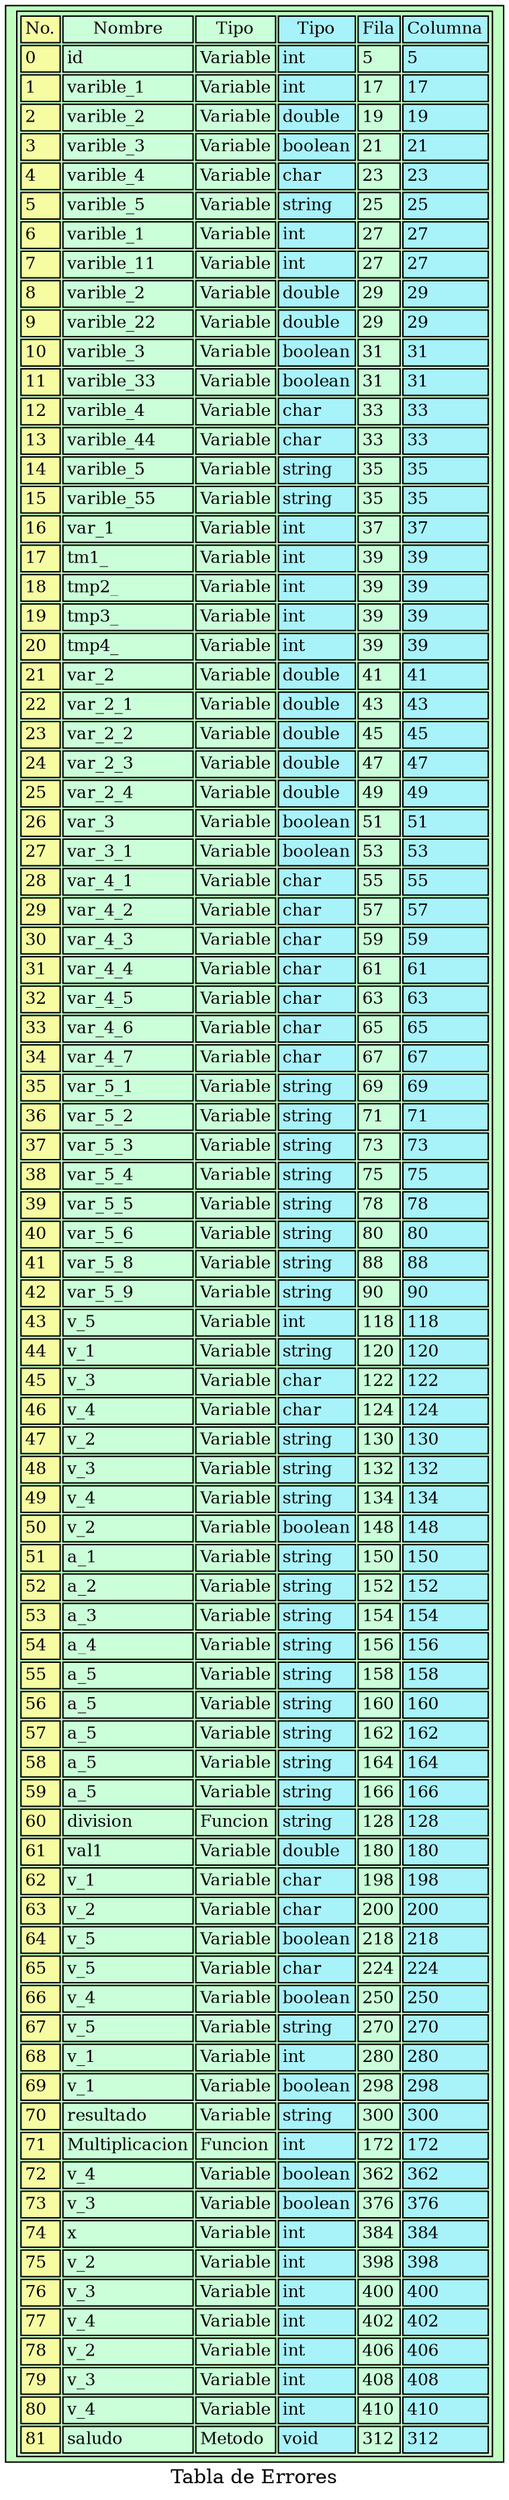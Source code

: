 digraph G {
graph[dpi = 200]
node[shape=box fontsize=12 fillcolor="darkseagreen1" style="filled"];
label="Tabla de Errores";
nodo [ label = <
<table border="1">
<tr>
<td align="text" bgcolor="#f5fca2">No.</td>
<td align="text" bgcolor="#cbffd9">Nombre</td>
<td align="text" bgcolor="#cbffd9">Tipo</td>
<td align="text" bgcolor="#a8f2f9">Tipo</td>
<td align="text" bgcolor="#a8f2f9">Fila</td>
<td align="text" bgcolor="#a8f2f9">Columna</td>
</tr><tr>
<td align="text" bgcolor="#f5fca2">0<br align="left"/></td><td align="text" bgcolor="#cbffd9">id<br align="left"/></td><td align="text" bgcolor="#cbffd9">Variable<br align="left"/></td><td align="text" bgcolor="#a8f2f9">int<br align="left"/></td><td align="text" bgcolor="#cbffd9">5<br align="left"/></td><td align="text" bgcolor="#a8f2f9">5<br align="left"/></td></tr><tr>
<td align="text" bgcolor="#f5fca2">1<br align="left"/></td><td align="text" bgcolor="#cbffd9">varible_1<br align="left"/></td><td align="text" bgcolor="#cbffd9">Variable<br align="left"/></td><td align="text" bgcolor="#a8f2f9">int<br align="left"/></td><td align="text" bgcolor="#cbffd9">17<br align="left"/></td><td align="text" bgcolor="#a8f2f9">17<br align="left"/></td></tr><tr>
<td align="text" bgcolor="#f5fca2">2<br align="left"/></td><td align="text" bgcolor="#cbffd9">varible_2<br align="left"/></td><td align="text" bgcolor="#cbffd9">Variable<br align="left"/></td><td align="text" bgcolor="#a8f2f9">double<br align="left"/></td><td align="text" bgcolor="#cbffd9">19<br align="left"/></td><td align="text" bgcolor="#a8f2f9">19<br align="left"/></td></tr><tr>
<td align="text" bgcolor="#f5fca2">3<br align="left"/></td><td align="text" bgcolor="#cbffd9">varible_3<br align="left"/></td><td align="text" bgcolor="#cbffd9">Variable<br align="left"/></td><td align="text" bgcolor="#a8f2f9">boolean<br align="left"/></td><td align="text" bgcolor="#cbffd9">21<br align="left"/></td><td align="text" bgcolor="#a8f2f9">21<br align="left"/></td></tr><tr>
<td align="text" bgcolor="#f5fca2">4<br align="left"/></td><td align="text" bgcolor="#cbffd9">varible_4<br align="left"/></td><td align="text" bgcolor="#cbffd9">Variable<br align="left"/></td><td align="text" bgcolor="#a8f2f9">char<br align="left"/></td><td align="text" bgcolor="#cbffd9">23<br align="left"/></td><td align="text" bgcolor="#a8f2f9">23<br align="left"/></td></tr><tr>
<td align="text" bgcolor="#f5fca2">5<br align="left"/></td><td align="text" bgcolor="#cbffd9">varible_5<br align="left"/></td><td align="text" bgcolor="#cbffd9">Variable<br align="left"/></td><td align="text" bgcolor="#a8f2f9">string<br align="left"/></td><td align="text" bgcolor="#cbffd9">25<br align="left"/></td><td align="text" bgcolor="#a8f2f9">25<br align="left"/></td></tr><tr>
<td align="text" bgcolor="#f5fca2">6<br align="left"/></td><td align="text" bgcolor="#cbffd9">varible_1<br align="left"/></td><td align="text" bgcolor="#cbffd9">Variable<br align="left"/></td><td align="text" bgcolor="#a8f2f9">int<br align="left"/></td><td align="text" bgcolor="#cbffd9">27<br align="left"/></td><td align="text" bgcolor="#a8f2f9">27<br align="left"/></td></tr><tr>
<td align="text" bgcolor="#f5fca2">7<br align="left"/></td><td align="text" bgcolor="#cbffd9">varible_11<br align="left"/></td><td align="text" bgcolor="#cbffd9">Variable<br align="left"/></td><td align="text" bgcolor="#a8f2f9">int<br align="left"/></td><td align="text" bgcolor="#cbffd9">27<br align="left"/></td><td align="text" bgcolor="#a8f2f9">27<br align="left"/></td></tr><tr>
<td align="text" bgcolor="#f5fca2">8<br align="left"/></td><td align="text" bgcolor="#cbffd9">varible_2<br align="left"/></td><td align="text" bgcolor="#cbffd9">Variable<br align="left"/></td><td align="text" bgcolor="#a8f2f9">double<br align="left"/></td><td align="text" bgcolor="#cbffd9">29<br align="left"/></td><td align="text" bgcolor="#a8f2f9">29<br align="left"/></td></tr><tr>
<td align="text" bgcolor="#f5fca2">9<br align="left"/></td><td align="text" bgcolor="#cbffd9">varible_22<br align="left"/></td><td align="text" bgcolor="#cbffd9">Variable<br align="left"/></td><td align="text" bgcolor="#a8f2f9">double<br align="left"/></td><td align="text" bgcolor="#cbffd9">29<br align="left"/></td><td align="text" bgcolor="#a8f2f9">29<br align="left"/></td></tr><tr>
<td align="text" bgcolor="#f5fca2">10<br align="left"/></td><td align="text" bgcolor="#cbffd9">varible_3<br align="left"/></td><td align="text" bgcolor="#cbffd9">Variable<br align="left"/></td><td align="text" bgcolor="#a8f2f9">boolean<br align="left"/></td><td align="text" bgcolor="#cbffd9">31<br align="left"/></td><td align="text" bgcolor="#a8f2f9">31<br align="left"/></td></tr><tr>
<td align="text" bgcolor="#f5fca2">11<br align="left"/></td><td align="text" bgcolor="#cbffd9">varible_33<br align="left"/></td><td align="text" bgcolor="#cbffd9">Variable<br align="left"/></td><td align="text" bgcolor="#a8f2f9">boolean<br align="left"/></td><td align="text" bgcolor="#cbffd9">31<br align="left"/></td><td align="text" bgcolor="#a8f2f9">31<br align="left"/></td></tr><tr>
<td align="text" bgcolor="#f5fca2">12<br align="left"/></td><td align="text" bgcolor="#cbffd9">varible_4<br align="left"/></td><td align="text" bgcolor="#cbffd9">Variable<br align="left"/></td><td align="text" bgcolor="#a8f2f9">char<br align="left"/></td><td align="text" bgcolor="#cbffd9">33<br align="left"/></td><td align="text" bgcolor="#a8f2f9">33<br align="left"/></td></tr><tr>
<td align="text" bgcolor="#f5fca2">13<br align="left"/></td><td align="text" bgcolor="#cbffd9">varible_44<br align="left"/></td><td align="text" bgcolor="#cbffd9">Variable<br align="left"/></td><td align="text" bgcolor="#a8f2f9">char<br align="left"/></td><td align="text" bgcolor="#cbffd9">33<br align="left"/></td><td align="text" bgcolor="#a8f2f9">33<br align="left"/></td></tr><tr>
<td align="text" bgcolor="#f5fca2">14<br align="left"/></td><td align="text" bgcolor="#cbffd9">varible_5<br align="left"/></td><td align="text" bgcolor="#cbffd9">Variable<br align="left"/></td><td align="text" bgcolor="#a8f2f9">string<br align="left"/></td><td align="text" bgcolor="#cbffd9">35<br align="left"/></td><td align="text" bgcolor="#a8f2f9">35<br align="left"/></td></tr><tr>
<td align="text" bgcolor="#f5fca2">15<br align="left"/></td><td align="text" bgcolor="#cbffd9">varible_55<br align="left"/></td><td align="text" bgcolor="#cbffd9">Variable<br align="left"/></td><td align="text" bgcolor="#a8f2f9">string<br align="left"/></td><td align="text" bgcolor="#cbffd9">35<br align="left"/></td><td align="text" bgcolor="#a8f2f9">35<br align="left"/></td></tr><tr>
<td align="text" bgcolor="#f5fca2">16<br align="left"/></td><td align="text" bgcolor="#cbffd9">var_1<br align="left"/></td><td align="text" bgcolor="#cbffd9">Variable<br align="left"/></td><td align="text" bgcolor="#a8f2f9">int<br align="left"/></td><td align="text" bgcolor="#cbffd9">37<br align="left"/></td><td align="text" bgcolor="#a8f2f9">37<br align="left"/></td></tr><tr>
<td align="text" bgcolor="#f5fca2">17<br align="left"/></td><td align="text" bgcolor="#cbffd9">tm1_<br align="left"/></td><td align="text" bgcolor="#cbffd9">Variable<br align="left"/></td><td align="text" bgcolor="#a8f2f9">int<br align="left"/></td><td align="text" bgcolor="#cbffd9">39<br align="left"/></td><td align="text" bgcolor="#a8f2f9">39<br align="left"/></td></tr><tr>
<td align="text" bgcolor="#f5fca2">18<br align="left"/></td><td align="text" bgcolor="#cbffd9">tmp2_<br align="left"/></td><td align="text" bgcolor="#cbffd9">Variable<br align="left"/></td><td align="text" bgcolor="#a8f2f9">int<br align="left"/></td><td align="text" bgcolor="#cbffd9">39<br align="left"/></td><td align="text" bgcolor="#a8f2f9">39<br align="left"/></td></tr><tr>
<td align="text" bgcolor="#f5fca2">19<br align="left"/></td><td align="text" bgcolor="#cbffd9">tmp3_<br align="left"/></td><td align="text" bgcolor="#cbffd9">Variable<br align="left"/></td><td align="text" bgcolor="#a8f2f9">int<br align="left"/></td><td align="text" bgcolor="#cbffd9">39<br align="left"/></td><td align="text" bgcolor="#a8f2f9">39<br align="left"/></td></tr><tr>
<td align="text" bgcolor="#f5fca2">20<br align="left"/></td><td align="text" bgcolor="#cbffd9">tmp4_<br align="left"/></td><td align="text" bgcolor="#cbffd9">Variable<br align="left"/></td><td align="text" bgcolor="#a8f2f9">int<br align="left"/></td><td align="text" bgcolor="#cbffd9">39<br align="left"/></td><td align="text" bgcolor="#a8f2f9">39<br align="left"/></td></tr><tr>
<td align="text" bgcolor="#f5fca2">21<br align="left"/></td><td align="text" bgcolor="#cbffd9">var_2<br align="left"/></td><td align="text" bgcolor="#cbffd9">Variable<br align="left"/></td><td align="text" bgcolor="#a8f2f9">double<br align="left"/></td><td align="text" bgcolor="#cbffd9">41<br align="left"/></td><td align="text" bgcolor="#a8f2f9">41<br align="left"/></td></tr><tr>
<td align="text" bgcolor="#f5fca2">22<br align="left"/></td><td align="text" bgcolor="#cbffd9">var_2_1<br align="left"/></td><td align="text" bgcolor="#cbffd9">Variable<br align="left"/></td><td align="text" bgcolor="#a8f2f9">double<br align="left"/></td><td align="text" bgcolor="#cbffd9">43<br align="left"/></td><td align="text" bgcolor="#a8f2f9">43<br align="left"/></td></tr><tr>
<td align="text" bgcolor="#f5fca2">23<br align="left"/></td><td align="text" bgcolor="#cbffd9">var_2_2<br align="left"/></td><td align="text" bgcolor="#cbffd9">Variable<br align="left"/></td><td align="text" bgcolor="#a8f2f9">double<br align="left"/></td><td align="text" bgcolor="#cbffd9">45<br align="left"/></td><td align="text" bgcolor="#a8f2f9">45<br align="left"/></td></tr><tr>
<td align="text" bgcolor="#f5fca2">24<br align="left"/></td><td align="text" bgcolor="#cbffd9">var_2_3<br align="left"/></td><td align="text" bgcolor="#cbffd9">Variable<br align="left"/></td><td align="text" bgcolor="#a8f2f9">double<br align="left"/></td><td align="text" bgcolor="#cbffd9">47<br align="left"/></td><td align="text" bgcolor="#a8f2f9">47<br align="left"/></td></tr><tr>
<td align="text" bgcolor="#f5fca2">25<br align="left"/></td><td align="text" bgcolor="#cbffd9">var_2_4<br align="left"/></td><td align="text" bgcolor="#cbffd9">Variable<br align="left"/></td><td align="text" bgcolor="#a8f2f9">double<br align="left"/></td><td align="text" bgcolor="#cbffd9">49<br align="left"/></td><td align="text" bgcolor="#a8f2f9">49<br align="left"/></td></tr><tr>
<td align="text" bgcolor="#f5fca2">26<br align="left"/></td><td align="text" bgcolor="#cbffd9">var_3<br align="left"/></td><td align="text" bgcolor="#cbffd9">Variable<br align="left"/></td><td align="text" bgcolor="#a8f2f9">boolean<br align="left"/></td><td align="text" bgcolor="#cbffd9">51<br align="left"/></td><td align="text" bgcolor="#a8f2f9">51<br align="left"/></td></tr><tr>
<td align="text" bgcolor="#f5fca2">27<br align="left"/></td><td align="text" bgcolor="#cbffd9">var_3_1<br align="left"/></td><td align="text" bgcolor="#cbffd9">Variable<br align="left"/></td><td align="text" bgcolor="#a8f2f9">boolean<br align="left"/></td><td align="text" bgcolor="#cbffd9">53<br align="left"/></td><td align="text" bgcolor="#a8f2f9">53<br align="left"/></td></tr><tr>
<td align="text" bgcolor="#f5fca2">28<br align="left"/></td><td align="text" bgcolor="#cbffd9">var_4_1<br align="left"/></td><td align="text" bgcolor="#cbffd9">Variable<br align="left"/></td><td align="text" bgcolor="#a8f2f9">char<br align="left"/></td><td align="text" bgcolor="#cbffd9">55<br align="left"/></td><td align="text" bgcolor="#a8f2f9">55<br align="left"/></td></tr><tr>
<td align="text" bgcolor="#f5fca2">29<br align="left"/></td><td align="text" bgcolor="#cbffd9">var_4_2<br align="left"/></td><td align="text" bgcolor="#cbffd9">Variable<br align="left"/></td><td align="text" bgcolor="#a8f2f9">char<br align="left"/></td><td align="text" bgcolor="#cbffd9">57<br align="left"/></td><td align="text" bgcolor="#a8f2f9">57<br align="left"/></td></tr><tr>
<td align="text" bgcolor="#f5fca2">30<br align="left"/></td><td align="text" bgcolor="#cbffd9">var_4_3<br align="left"/></td><td align="text" bgcolor="#cbffd9">Variable<br align="left"/></td><td align="text" bgcolor="#a8f2f9">char<br align="left"/></td><td align="text" bgcolor="#cbffd9">59<br align="left"/></td><td align="text" bgcolor="#a8f2f9">59<br align="left"/></td></tr><tr>
<td align="text" bgcolor="#f5fca2">31<br align="left"/></td><td align="text" bgcolor="#cbffd9">var_4_4<br align="left"/></td><td align="text" bgcolor="#cbffd9">Variable<br align="left"/></td><td align="text" bgcolor="#a8f2f9">char<br align="left"/></td><td align="text" bgcolor="#cbffd9">61<br align="left"/></td><td align="text" bgcolor="#a8f2f9">61<br align="left"/></td></tr><tr>
<td align="text" bgcolor="#f5fca2">32<br align="left"/></td><td align="text" bgcolor="#cbffd9">var_4_5<br align="left"/></td><td align="text" bgcolor="#cbffd9">Variable<br align="left"/></td><td align="text" bgcolor="#a8f2f9">char<br align="left"/></td><td align="text" bgcolor="#cbffd9">63<br align="left"/></td><td align="text" bgcolor="#a8f2f9">63<br align="left"/></td></tr><tr>
<td align="text" bgcolor="#f5fca2">33<br align="left"/></td><td align="text" bgcolor="#cbffd9">var_4_6<br align="left"/></td><td align="text" bgcolor="#cbffd9">Variable<br align="left"/></td><td align="text" bgcolor="#a8f2f9">char<br align="left"/></td><td align="text" bgcolor="#cbffd9">65<br align="left"/></td><td align="text" bgcolor="#a8f2f9">65<br align="left"/></td></tr><tr>
<td align="text" bgcolor="#f5fca2">34<br align="left"/></td><td align="text" bgcolor="#cbffd9">var_4_7<br align="left"/></td><td align="text" bgcolor="#cbffd9">Variable<br align="left"/></td><td align="text" bgcolor="#a8f2f9">char<br align="left"/></td><td align="text" bgcolor="#cbffd9">67<br align="left"/></td><td align="text" bgcolor="#a8f2f9">67<br align="left"/></td></tr><tr>
<td align="text" bgcolor="#f5fca2">35<br align="left"/></td><td align="text" bgcolor="#cbffd9">var_5_1<br align="left"/></td><td align="text" bgcolor="#cbffd9">Variable<br align="left"/></td><td align="text" bgcolor="#a8f2f9">string<br align="left"/></td><td align="text" bgcolor="#cbffd9">69<br align="left"/></td><td align="text" bgcolor="#a8f2f9">69<br align="left"/></td></tr><tr>
<td align="text" bgcolor="#f5fca2">36<br align="left"/></td><td align="text" bgcolor="#cbffd9">var_5_2<br align="left"/></td><td align="text" bgcolor="#cbffd9">Variable<br align="left"/></td><td align="text" bgcolor="#a8f2f9">string<br align="left"/></td><td align="text" bgcolor="#cbffd9">71<br align="left"/></td><td align="text" bgcolor="#a8f2f9">71<br align="left"/></td></tr><tr>
<td align="text" bgcolor="#f5fca2">37<br align="left"/></td><td align="text" bgcolor="#cbffd9">var_5_3<br align="left"/></td><td align="text" bgcolor="#cbffd9">Variable<br align="left"/></td><td align="text" bgcolor="#a8f2f9">string<br align="left"/></td><td align="text" bgcolor="#cbffd9">73<br align="left"/></td><td align="text" bgcolor="#a8f2f9">73<br align="left"/></td></tr><tr>
<td align="text" bgcolor="#f5fca2">38<br align="left"/></td><td align="text" bgcolor="#cbffd9">var_5_4<br align="left"/></td><td align="text" bgcolor="#cbffd9">Variable<br align="left"/></td><td align="text" bgcolor="#a8f2f9">string<br align="left"/></td><td align="text" bgcolor="#cbffd9">75<br align="left"/></td><td align="text" bgcolor="#a8f2f9">75<br align="left"/></td></tr><tr>
<td align="text" bgcolor="#f5fca2">39<br align="left"/></td><td align="text" bgcolor="#cbffd9">var_5_5<br align="left"/></td><td align="text" bgcolor="#cbffd9">Variable<br align="left"/></td><td align="text" bgcolor="#a8f2f9">string<br align="left"/></td><td align="text" bgcolor="#cbffd9">78<br align="left"/></td><td align="text" bgcolor="#a8f2f9">78<br align="left"/></td></tr><tr>
<td align="text" bgcolor="#f5fca2">40<br align="left"/></td><td align="text" bgcolor="#cbffd9">var_5_6<br align="left"/></td><td align="text" bgcolor="#cbffd9">Variable<br align="left"/></td><td align="text" bgcolor="#a8f2f9">string<br align="left"/></td><td align="text" bgcolor="#cbffd9">80<br align="left"/></td><td align="text" bgcolor="#a8f2f9">80<br align="left"/></td></tr><tr>
<td align="text" bgcolor="#f5fca2">41<br align="left"/></td><td align="text" bgcolor="#cbffd9">var_5_8<br align="left"/></td><td align="text" bgcolor="#cbffd9">Variable<br align="left"/></td><td align="text" bgcolor="#a8f2f9">string<br align="left"/></td><td align="text" bgcolor="#cbffd9">88<br align="left"/></td><td align="text" bgcolor="#a8f2f9">88<br align="left"/></td></tr><tr>
<td align="text" bgcolor="#f5fca2">42<br align="left"/></td><td align="text" bgcolor="#cbffd9">var_5_9<br align="left"/></td><td align="text" bgcolor="#cbffd9">Variable<br align="left"/></td><td align="text" bgcolor="#a8f2f9">string<br align="left"/></td><td align="text" bgcolor="#cbffd9">90<br align="left"/></td><td align="text" bgcolor="#a8f2f9">90<br align="left"/></td></tr><tr>
<td align="text" bgcolor="#f5fca2">43<br align="left"/></td><td align="text" bgcolor="#cbffd9">v_5<br align="left"/></td><td align="text" bgcolor="#cbffd9">Variable<br align="left"/></td><td align="text" bgcolor="#a8f2f9">int<br align="left"/></td><td align="text" bgcolor="#cbffd9">118<br align="left"/></td><td align="text" bgcolor="#a8f2f9">118<br align="left"/></td></tr><tr>
<td align="text" bgcolor="#f5fca2">44<br align="left"/></td><td align="text" bgcolor="#cbffd9">v_1<br align="left"/></td><td align="text" bgcolor="#cbffd9">Variable<br align="left"/></td><td align="text" bgcolor="#a8f2f9">string<br align="left"/></td><td align="text" bgcolor="#cbffd9">120<br align="left"/></td><td align="text" bgcolor="#a8f2f9">120<br align="left"/></td></tr><tr>
<td align="text" bgcolor="#f5fca2">45<br align="left"/></td><td align="text" bgcolor="#cbffd9">v_3<br align="left"/></td><td align="text" bgcolor="#cbffd9">Variable<br align="left"/></td><td align="text" bgcolor="#a8f2f9">char<br align="left"/></td><td align="text" bgcolor="#cbffd9">122<br align="left"/></td><td align="text" bgcolor="#a8f2f9">122<br align="left"/></td></tr><tr>
<td align="text" bgcolor="#f5fca2">46<br align="left"/></td><td align="text" bgcolor="#cbffd9">v_4<br align="left"/></td><td align="text" bgcolor="#cbffd9">Variable<br align="left"/></td><td align="text" bgcolor="#a8f2f9">char<br align="left"/></td><td align="text" bgcolor="#cbffd9">124<br align="left"/></td><td align="text" bgcolor="#a8f2f9">124<br align="left"/></td></tr><tr>
<td align="text" bgcolor="#f5fca2">47<br align="left"/></td><td align="text" bgcolor="#cbffd9">v_2<br align="left"/></td><td align="text" bgcolor="#cbffd9">Variable<br align="left"/></td><td align="text" bgcolor="#a8f2f9">string<br align="left"/></td><td align="text" bgcolor="#cbffd9">130<br align="left"/></td><td align="text" bgcolor="#a8f2f9">130<br align="left"/></td></tr><tr>
<td align="text" bgcolor="#f5fca2">48<br align="left"/></td><td align="text" bgcolor="#cbffd9">v_3<br align="left"/></td><td align="text" bgcolor="#cbffd9">Variable<br align="left"/></td><td align="text" bgcolor="#a8f2f9">string<br align="left"/></td><td align="text" bgcolor="#cbffd9">132<br align="left"/></td><td align="text" bgcolor="#a8f2f9">132<br align="left"/></td></tr><tr>
<td align="text" bgcolor="#f5fca2">49<br align="left"/></td><td align="text" bgcolor="#cbffd9">v_4<br align="left"/></td><td align="text" bgcolor="#cbffd9">Variable<br align="left"/></td><td align="text" bgcolor="#a8f2f9">string<br align="left"/></td><td align="text" bgcolor="#cbffd9">134<br align="left"/></td><td align="text" bgcolor="#a8f2f9">134<br align="left"/></td></tr><tr>
<td align="text" bgcolor="#f5fca2">50<br align="left"/></td><td align="text" bgcolor="#cbffd9">v_2<br align="left"/></td><td align="text" bgcolor="#cbffd9">Variable<br align="left"/></td><td align="text" bgcolor="#a8f2f9">boolean<br align="left"/></td><td align="text" bgcolor="#cbffd9">148<br align="left"/></td><td align="text" bgcolor="#a8f2f9">148<br align="left"/></td></tr><tr>
<td align="text" bgcolor="#f5fca2">51<br align="left"/></td><td align="text" bgcolor="#cbffd9">a_1<br align="left"/></td><td align="text" bgcolor="#cbffd9">Variable<br align="left"/></td><td align="text" bgcolor="#a8f2f9">string<br align="left"/></td><td align="text" bgcolor="#cbffd9">150<br align="left"/></td><td align="text" bgcolor="#a8f2f9">150<br align="left"/></td></tr><tr>
<td align="text" bgcolor="#f5fca2">52<br align="left"/></td><td align="text" bgcolor="#cbffd9">a_2<br align="left"/></td><td align="text" bgcolor="#cbffd9">Variable<br align="left"/></td><td align="text" bgcolor="#a8f2f9">string<br align="left"/></td><td align="text" bgcolor="#cbffd9">152<br align="left"/></td><td align="text" bgcolor="#a8f2f9">152<br align="left"/></td></tr><tr>
<td align="text" bgcolor="#f5fca2">53<br align="left"/></td><td align="text" bgcolor="#cbffd9">a_3<br align="left"/></td><td align="text" bgcolor="#cbffd9">Variable<br align="left"/></td><td align="text" bgcolor="#a8f2f9">string<br align="left"/></td><td align="text" bgcolor="#cbffd9">154<br align="left"/></td><td align="text" bgcolor="#a8f2f9">154<br align="left"/></td></tr><tr>
<td align="text" bgcolor="#f5fca2">54<br align="left"/></td><td align="text" bgcolor="#cbffd9">a_4<br align="left"/></td><td align="text" bgcolor="#cbffd9">Variable<br align="left"/></td><td align="text" bgcolor="#a8f2f9">string<br align="left"/></td><td align="text" bgcolor="#cbffd9">156<br align="left"/></td><td align="text" bgcolor="#a8f2f9">156<br align="left"/></td></tr><tr>
<td align="text" bgcolor="#f5fca2">55<br align="left"/></td><td align="text" bgcolor="#cbffd9">a_5<br align="left"/></td><td align="text" bgcolor="#cbffd9">Variable<br align="left"/></td><td align="text" bgcolor="#a8f2f9">string<br align="left"/></td><td align="text" bgcolor="#cbffd9">158<br align="left"/></td><td align="text" bgcolor="#a8f2f9">158<br align="left"/></td></tr><tr>
<td align="text" bgcolor="#f5fca2">56<br align="left"/></td><td align="text" bgcolor="#cbffd9">a_5<br align="left"/></td><td align="text" bgcolor="#cbffd9">Variable<br align="left"/></td><td align="text" bgcolor="#a8f2f9">string<br align="left"/></td><td align="text" bgcolor="#cbffd9">160<br align="left"/></td><td align="text" bgcolor="#a8f2f9">160<br align="left"/></td></tr><tr>
<td align="text" bgcolor="#f5fca2">57<br align="left"/></td><td align="text" bgcolor="#cbffd9">a_5<br align="left"/></td><td align="text" bgcolor="#cbffd9">Variable<br align="left"/></td><td align="text" bgcolor="#a8f2f9">string<br align="left"/></td><td align="text" bgcolor="#cbffd9">162<br align="left"/></td><td align="text" bgcolor="#a8f2f9">162<br align="left"/></td></tr><tr>
<td align="text" bgcolor="#f5fca2">58<br align="left"/></td><td align="text" bgcolor="#cbffd9">a_5<br align="left"/></td><td align="text" bgcolor="#cbffd9">Variable<br align="left"/></td><td align="text" bgcolor="#a8f2f9">string<br align="left"/></td><td align="text" bgcolor="#cbffd9">164<br align="left"/></td><td align="text" bgcolor="#a8f2f9">164<br align="left"/></td></tr><tr>
<td align="text" bgcolor="#f5fca2">59<br align="left"/></td><td align="text" bgcolor="#cbffd9">a_5<br align="left"/></td><td align="text" bgcolor="#cbffd9">Variable<br align="left"/></td><td align="text" bgcolor="#a8f2f9">string<br align="left"/></td><td align="text" bgcolor="#cbffd9">166<br align="left"/></td><td align="text" bgcolor="#a8f2f9">166<br align="left"/></td></tr><tr>
<td align="text" bgcolor="#f5fca2">60<br align="left"/></td><td align="text" bgcolor="#cbffd9">division<br align="left"/></td><td align="text" bgcolor="#cbffd9">Funcion<br align="left"/></td><td align="text" bgcolor="#a8f2f9">string<br align="left"/></td><td align="text" bgcolor="#cbffd9">128<br align="left"/></td><td align="text" bgcolor="#a8f2f9">128<br align="left"/></td></tr><tr>
<td align="text" bgcolor="#f5fca2">61<br align="left"/></td><td align="text" bgcolor="#cbffd9">val1<br align="left"/></td><td align="text" bgcolor="#cbffd9">Variable<br align="left"/></td><td align="text" bgcolor="#a8f2f9">double<br align="left"/></td><td align="text" bgcolor="#cbffd9">180<br align="left"/></td><td align="text" bgcolor="#a8f2f9">180<br align="left"/></td></tr><tr>
<td align="text" bgcolor="#f5fca2">62<br align="left"/></td><td align="text" bgcolor="#cbffd9">v_1<br align="left"/></td><td align="text" bgcolor="#cbffd9">Variable<br align="left"/></td><td align="text" bgcolor="#a8f2f9">char<br align="left"/></td><td align="text" bgcolor="#cbffd9">198<br align="left"/></td><td align="text" bgcolor="#a8f2f9">198<br align="left"/></td></tr><tr>
<td align="text" bgcolor="#f5fca2">63<br align="left"/></td><td align="text" bgcolor="#cbffd9">v_2<br align="left"/></td><td align="text" bgcolor="#cbffd9">Variable<br align="left"/></td><td align="text" bgcolor="#a8f2f9">char<br align="left"/></td><td align="text" bgcolor="#cbffd9">200<br align="left"/></td><td align="text" bgcolor="#a8f2f9">200<br align="left"/></td></tr><tr>
<td align="text" bgcolor="#f5fca2">64<br align="left"/></td><td align="text" bgcolor="#cbffd9">v_5<br align="left"/></td><td align="text" bgcolor="#cbffd9">Variable<br align="left"/></td><td align="text" bgcolor="#a8f2f9">boolean<br align="left"/></td><td align="text" bgcolor="#cbffd9">218<br align="left"/></td><td align="text" bgcolor="#a8f2f9">218<br align="left"/></td></tr><tr>
<td align="text" bgcolor="#f5fca2">65<br align="left"/></td><td align="text" bgcolor="#cbffd9">v_5<br align="left"/></td><td align="text" bgcolor="#cbffd9">Variable<br align="left"/></td><td align="text" bgcolor="#a8f2f9">char<br align="left"/></td><td align="text" bgcolor="#cbffd9">224<br align="left"/></td><td align="text" bgcolor="#a8f2f9">224<br align="left"/></td></tr><tr>
<td align="text" bgcolor="#f5fca2">66<br align="left"/></td><td align="text" bgcolor="#cbffd9">v_4<br align="left"/></td><td align="text" bgcolor="#cbffd9">Variable<br align="left"/></td><td align="text" bgcolor="#a8f2f9">boolean<br align="left"/></td><td align="text" bgcolor="#cbffd9">250<br align="left"/></td><td align="text" bgcolor="#a8f2f9">250<br align="left"/></td></tr><tr>
<td align="text" bgcolor="#f5fca2">67<br align="left"/></td><td align="text" bgcolor="#cbffd9">v_5<br align="left"/></td><td align="text" bgcolor="#cbffd9">Variable<br align="left"/></td><td align="text" bgcolor="#a8f2f9">string<br align="left"/></td><td align="text" bgcolor="#cbffd9">270<br align="left"/></td><td align="text" bgcolor="#a8f2f9">270<br align="left"/></td></tr><tr>
<td align="text" bgcolor="#f5fca2">68<br align="left"/></td><td align="text" bgcolor="#cbffd9">v_1<br align="left"/></td><td align="text" bgcolor="#cbffd9">Variable<br align="left"/></td><td align="text" bgcolor="#a8f2f9">int<br align="left"/></td><td align="text" bgcolor="#cbffd9">280<br align="left"/></td><td align="text" bgcolor="#a8f2f9">280<br align="left"/></td></tr><tr>
<td align="text" bgcolor="#f5fca2">69<br align="left"/></td><td align="text" bgcolor="#cbffd9">v_1<br align="left"/></td><td align="text" bgcolor="#cbffd9">Variable<br align="left"/></td><td align="text" bgcolor="#a8f2f9">boolean<br align="left"/></td><td align="text" bgcolor="#cbffd9">298<br align="left"/></td><td align="text" bgcolor="#a8f2f9">298<br align="left"/></td></tr><tr>
<td align="text" bgcolor="#f5fca2">70<br align="left"/></td><td align="text" bgcolor="#cbffd9">resultado<br align="left"/></td><td align="text" bgcolor="#cbffd9">Variable<br align="left"/></td><td align="text" bgcolor="#a8f2f9">string<br align="left"/></td><td align="text" bgcolor="#cbffd9">300<br align="left"/></td><td align="text" bgcolor="#a8f2f9">300<br align="left"/></td></tr><tr>
<td align="text" bgcolor="#f5fca2">71<br align="left"/></td><td align="text" bgcolor="#cbffd9">Multiplicacion<br align="left"/></td><td align="text" bgcolor="#cbffd9">Funcion<br align="left"/></td><td align="text" bgcolor="#a8f2f9">int<br align="left"/></td><td align="text" bgcolor="#cbffd9">172<br align="left"/></td><td align="text" bgcolor="#a8f2f9">172<br align="left"/></td></tr><tr>
<td align="text" bgcolor="#f5fca2">72<br align="left"/></td><td align="text" bgcolor="#cbffd9">v_4<br align="left"/></td><td align="text" bgcolor="#cbffd9">Variable<br align="left"/></td><td align="text" bgcolor="#a8f2f9">boolean<br align="left"/></td><td align="text" bgcolor="#cbffd9">362<br align="left"/></td><td align="text" bgcolor="#a8f2f9">362<br align="left"/></td></tr><tr>
<td align="text" bgcolor="#f5fca2">73<br align="left"/></td><td align="text" bgcolor="#cbffd9">v_3<br align="left"/></td><td align="text" bgcolor="#cbffd9">Variable<br align="left"/></td><td align="text" bgcolor="#a8f2f9">boolean<br align="left"/></td><td align="text" bgcolor="#cbffd9">376<br align="left"/></td><td align="text" bgcolor="#a8f2f9">376<br align="left"/></td></tr><tr>
<td align="text" bgcolor="#f5fca2">74<br align="left"/></td><td align="text" bgcolor="#cbffd9">x<br align="left"/></td><td align="text" bgcolor="#cbffd9">Variable<br align="left"/></td><td align="text" bgcolor="#a8f2f9">int<br align="left"/></td><td align="text" bgcolor="#cbffd9">384<br align="left"/></td><td align="text" bgcolor="#a8f2f9">384<br align="left"/></td></tr><tr>
<td align="text" bgcolor="#f5fca2">75<br align="left"/></td><td align="text" bgcolor="#cbffd9">v_2<br align="left"/></td><td align="text" bgcolor="#cbffd9">Variable<br align="left"/></td><td align="text" bgcolor="#a8f2f9">int<br align="left"/></td><td align="text" bgcolor="#cbffd9">398<br align="left"/></td><td align="text" bgcolor="#a8f2f9">398<br align="left"/></td></tr><tr>
<td align="text" bgcolor="#f5fca2">76<br align="left"/></td><td align="text" bgcolor="#cbffd9">v_3<br align="left"/></td><td align="text" bgcolor="#cbffd9">Variable<br align="left"/></td><td align="text" bgcolor="#a8f2f9">int<br align="left"/></td><td align="text" bgcolor="#cbffd9">400<br align="left"/></td><td align="text" bgcolor="#a8f2f9">400<br align="left"/></td></tr><tr>
<td align="text" bgcolor="#f5fca2">77<br align="left"/></td><td align="text" bgcolor="#cbffd9">v_4<br align="left"/></td><td align="text" bgcolor="#cbffd9">Variable<br align="left"/></td><td align="text" bgcolor="#a8f2f9">int<br align="left"/></td><td align="text" bgcolor="#cbffd9">402<br align="left"/></td><td align="text" bgcolor="#a8f2f9">402<br align="left"/></td></tr><tr>
<td align="text" bgcolor="#f5fca2">78<br align="left"/></td><td align="text" bgcolor="#cbffd9">v_2<br align="left"/></td><td align="text" bgcolor="#cbffd9">Variable<br align="left"/></td><td align="text" bgcolor="#a8f2f9">int<br align="left"/></td><td align="text" bgcolor="#cbffd9">406<br align="left"/></td><td align="text" bgcolor="#a8f2f9">406<br align="left"/></td></tr><tr>
<td align="text" bgcolor="#f5fca2">79<br align="left"/></td><td align="text" bgcolor="#cbffd9">v_3<br align="left"/></td><td align="text" bgcolor="#cbffd9">Variable<br align="left"/></td><td align="text" bgcolor="#a8f2f9">int<br align="left"/></td><td align="text" bgcolor="#cbffd9">408<br align="left"/></td><td align="text" bgcolor="#a8f2f9">408<br align="left"/></td></tr><tr>
<td align="text" bgcolor="#f5fca2">80<br align="left"/></td><td align="text" bgcolor="#cbffd9">v_4<br align="left"/></td><td align="text" bgcolor="#cbffd9">Variable<br align="left"/></td><td align="text" bgcolor="#a8f2f9">int<br align="left"/></td><td align="text" bgcolor="#cbffd9">410<br align="left"/></td><td align="text" bgcolor="#a8f2f9">410<br align="left"/></td></tr><tr>
<td align="text" bgcolor="#f5fca2">81<br align="left"/></td><td align="text" bgcolor="#cbffd9">saludo<br align="left"/></td><td align="text" bgcolor="#cbffd9">Metodo<br align="left"/></td><td align="text" bgcolor="#a8f2f9">void<br align="left"/></td><td align="text" bgcolor="#cbffd9">312<br align="left"/></td><td align="text" bgcolor="#a8f2f9">312<br align="left"/></td></tr>
</table>
>
]
}